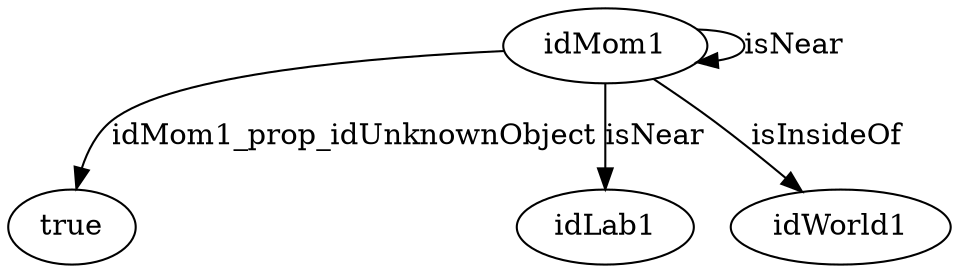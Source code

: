 digraph  {
idMom1 [node_type=entity_node];
true [node_type=property_node];
idLab1 [node_type=entity_node];
idWorld1 [node_type=entity_node];
idMom1 -> true  [edge_type=property, label=idMom1_prop_idUnknownObject];
idMom1 -> idLab1  [edge_type=relationship, label=isNear];
idMom1 -> idWorld1  [edge_type=relationship, label=isInsideOf];
idMom1 -> idMom1  [edge_type=relationship, label=isNear];
}

